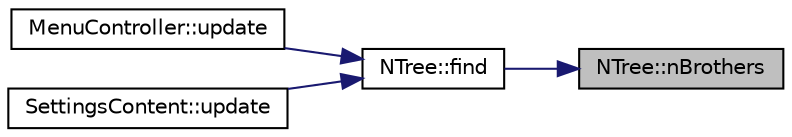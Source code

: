 digraph "NTree::nBrothers"
{
 // LATEX_PDF_SIZE
  edge [fontname="Helvetica",fontsize="10",labelfontname="Helvetica",labelfontsize="10"];
  node [fontname="Helvetica",fontsize="10",shape=record];
  rankdir="RL";
  Node1 [label="NTree::nBrothers",height=0.2,width=0.4,color="black", fillcolor="grey75", style="filled", fontcolor="black",tooltip=" "];
  Node1 -> Node2 [dir="back",color="midnightblue",fontsize="10",style="solid",fontname="Helvetica"];
  Node2 [label="NTree::find",height=0.2,width=0.4,color="black", fillcolor="white", style="filled",URL="$class_n_tree.html#a37bfd0be1ceae166fd12a92fd0104e3d",tooltip=" "];
  Node2 -> Node3 [dir="back",color="midnightblue",fontsize="10",style="solid",fontname="Helvetica"];
  Node3 [label="MenuController::update",height=0.2,width=0.4,color="black", fillcolor="white", style="filled",URL="$class_menu_controller.html#a013dd12a0c8fa12a95f06ac181a63b36",tooltip=" "];
  Node2 -> Node4 [dir="back",color="midnightblue",fontsize="10",style="solid",fontname="Helvetica"];
  Node4 [label="SettingsContent::update",height=0.2,width=0.4,color="black", fillcolor="white", style="filled",URL="$class_settings_content.html#a1d3e739a38aff6a34d0a6371088313c6",tooltip=" "];
}
